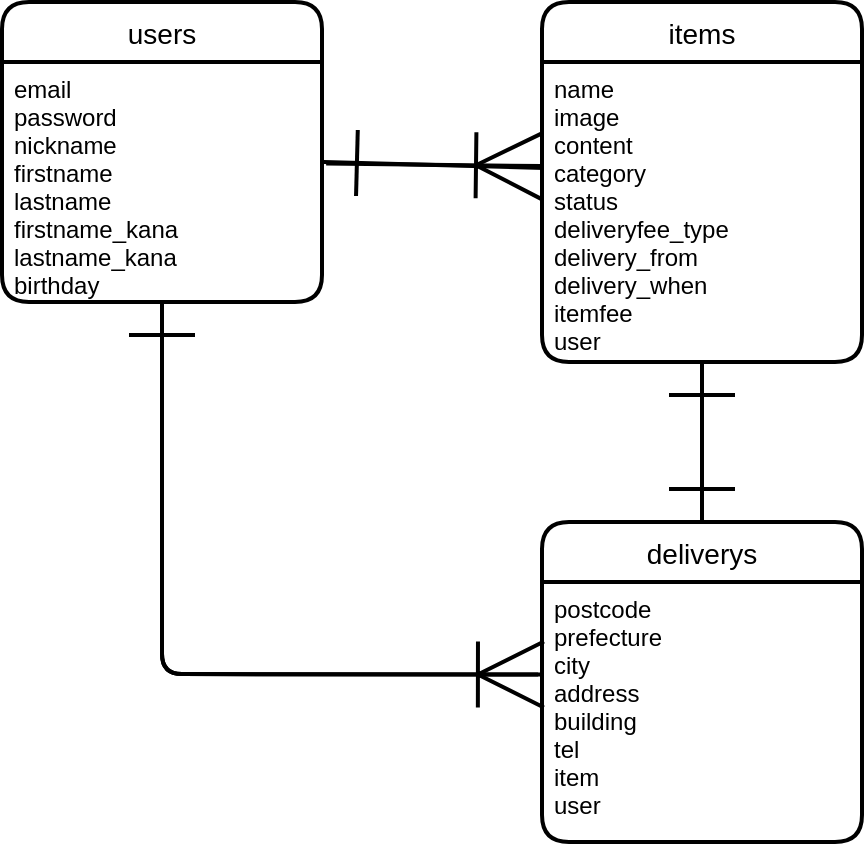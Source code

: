 <mxfile>
    <diagram id="odfHq0vIlS1FQY-8OxyQ" name="ページ1">
        <mxGraphModel dx="544" dy="545" grid="1" gridSize="10" guides="1" tooltips="1" connect="1" arrows="1" fold="1" page="1" pageScale="1" pageWidth="827" pageHeight="1169" math="0" shadow="0">
            <root>
                <mxCell id="0"/>
                <mxCell id="1" parent="0"/>
                <mxCell id="13" style="edgeStyle=none;html=1;entryX=0.5;entryY=1;entryDx=0;entryDy=0;endArrow=ERone;endFill=0;sourcePerimeterSpacing=1;targetPerimeterSpacing=1;strokeColor=default;exitX=-0.012;exitY=0.356;exitDx=0;exitDy=0;exitPerimeter=0;endSize=30;strokeWidth=2;" parent="1" source="7" target="3" edge="1">
                    <mxGeometry relative="1" as="geometry">
                        <mxPoint x="310" y="350" as="sourcePoint"/>
                        <Array as="points">
                            <mxPoint x="120" y="366"/>
                        </Array>
                    </mxGeometry>
                </mxCell>
                <mxCell id="9" style="edgeStyle=none;html=1;exitX=0.006;exitY=0.353;exitDx=0;exitDy=0;endArrow=ERone;endFill=0;sourcePerimeterSpacing=1;targetPerimeterSpacing=1;strokeColor=default;endSize=30;startSize=20;strokeWidth=2;exitPerimeter=0;entryX=1.006;entryY=0.417;entryDx=0;entryDy=0;entryPerimeter=0;" parent="1" source="5" target="3" edge="1">
                    <mxGeometry relative="1" as="geometry">
                        <Array as="points"/>
                    </mxGeometry>
                </mxCell>
                <mxCell id="10" style="edgeStyle=none;html=1;endArrow=ERone;endFill=0;sourcePerimeterSpacing=1;targetPerimeterSpacing=3;strokeColor=default;entryX=0.5;entryY=1;entryDx=0;entryDy=0;endSize=30;strokeWidth=2;" parent="1" source="6" target="5" edge="1">
                    <mxGeometry relative="1" as="geometry">
                        <mxPoint x="390" y="280" as="targetPoint"/>
                    </mxGeometry>
                </mxCell>
                <mxCell id="11" style="edgeStyle=none;html=1;exitX=0.5;exitY=1;exitDx=0;exitDy=0;entryX=0.5;entryY=0;entryDx=0;entryDy=0;endArrow=ERone;endFill=0;sourcePerimeterSpacing=1;targetPerimeterSpacing=1;strokeColor=default;strokeWidth=2;endSize=30;startSize=6;jumpSize=13;" parent="1" source="5" target="6" edge="1">
                    <mxGeometry relative="1" as="geometry"/>
                </mxCell>
                <mxCell id="2" value="users" style="swimlane;childLayout=stackLayout;horizontal=1;startSize=30;horizontalStack=0;rounded=1;fontSize=14;fontStyle=0;strokeWidth=2;resizeParent=0;resizeLast=1;shadow=0;dashed=0;align=center;" parent="1" vertex="1">
                    <mxGeometry x="40" y="30" width="160" height="150" as="geometry"/>
                </mxCell>
                <mxCell id="3" value="email&#10;password&#10;nickname&#10;firstname&#10;lastname&#10;firstname_kana&#10;lastname_kana&#10;birthday&#10;" style="align=left;strokeColor=none;fillColor=none;spacingLeft=4;fontSize=12;verticalAlign=top;resizable=0;rotatable=0;part=1;" parent="2" vertex="1">
                    <mxGeometry y="30" width="160" height="120" as="geometry"/>
                </mxCell>
                <mxCell id="4" value="items" style="swimlane;childLayout=stackLayout;horizontal=1;startSize=30;horizontalStack=0;rounded=1;fontSize=14;fontStyle=0;strokeWidth=2;resizeParent=0;resizeLast=1;shadow=0;dashed=0;align=center;" parent="1" vertex="1">
                    <mxGeometry x="310" y="30" width="160" height="180" as="geometry"/>
                </mxCell>
                <mxCell id="5" value="name&#10;image&#10;content&#10;category&#10;status&#10;deliveryfee_type&#10;delivery_from&#10;delivery_when&#10;itemfee&#10;user&#10;" style="align=left;strokeColor=none;fillColor=none;spacingLeft=4;fontSize=12;verticalAlign=top;resizable=0;rotatable=0;part=1;" parent="4" vertex="1">
                    <mxGeometry y="30" width="160" height="150" as="geometry"/>
                </mxCell>
                <mxCell id="6" value="deliverys" style="swimlane;childLayout=stackLayout;horizontal=1;startSize=30;horizontalStack=0;rounded=1;fontSize=14;fontStyle=0;strokeWidth=2;resizeParent=0;resizeLast=1;shadow=0;dashed=0;align=center;" parent="1" vertex="1">
                    <mxGeometry x="310" y="290" width="160" height="160" as="geometry"/>
                </mxCell>
                <mxCell id="7" value="postcode&#10;prefecture&#10;city&#10;address&#10;building&#10;tel&#10;item&#10;user" style="align=left;strokeColor=none;fillColor=none;spacingLeft=4;fontSize=12;verticalAlign=top;resizable=0;rotatable=0;part=1;" parent="6" vertex="1">
                    <mxGeometry y="30" width="160" height="130" as="geometry"/>
                </mxCell>
                <mxCell id="8" style="edgeStyle=none;html=1;exitX=1.013;exitY=0.423;exitDx=0;exitDy=0;entryX=0;entryY=0.347;entryDx=0;entryDy=0;endArrow=ERoneToMany;endFill=0;strokeColor=default;sourcePerimeterSpacing=1;targetPerimeterSpacing=1;endSize=30;strokeWidth=2;exitPerimeter=0;entryPerimeter=0;" parent="1" source="3" target="5" edge="1">
                    <mxGeometry relative="1" as="geometry"/>
                </mxCell>
                <mxCell id="12" style="edgeStyle=none;html=1;exitX=0.5;exitY=1;exitDx=0;exitDy=0;entryX=0.006;entryY=0.356;entryDx=0;entryDy=0;entryPerimeter=0;endArrow=ERoneToMany;endFill=0;sourcePerimeterSpacing=1;targetPerimeterSpacing=1;strokeColor=default;endSize=30;strokeWidth=2;" parent="1" source="3" target="7" edge="1">
                    <mxGeometry relative="1" as="geometry">
                        <Array as="points">
                            <mxPoint x="120" y="366"/>
                        </Array>
                    </mxGeometry>
                </mxCell>
            </root>
        </mxGraphModel>
    </diagram>
</mxfile>